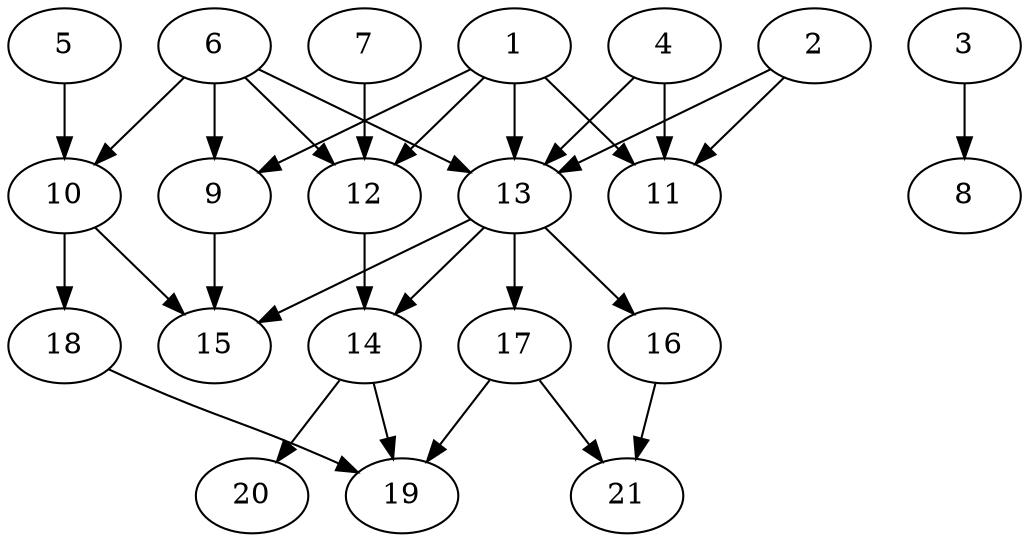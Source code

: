 // DAG (tier=2-normal, mode=compute, n=21, ccr=0.388, fat=0.697, density=0.528, regular=0.547, jump=0.129, mindata=524288, maxdata=8388608)
// DAG automatically generated by daggen at Sun Aug 24 16:33:33 2025
// /home/ermia/Project/Environments/daggen/bin/daggen --dot --ccr 0.388 --fat 0.697 --regular 0.547 --density 0.528 --jump 0.129 --mindata 524288 --maxdata 8388608 -n 21 
digraph G {
  1 [size="98892116014718255104", alpha="0.11", expect_size="49446058007359127552"]
  1 -> 9 [size ="171079419035648"]
  1 -> 11 [size ="171079419035648"]
  1 -> 12 [size ="171079419035648"]
  1 -> 13 [size ="171079419035648"]
  2 [size="3876385052611997", alpha="0.04", expect_size="1938192526305998"]
  2 -> 11 [size ="310811088125952"]
  2 -> 13 [size ="310811088125952"]
  3 [size="440952966169166348288", alpha="0.03", expect_size="220476483084583174144"]
  3 -> 8 [size ="463466305421312"]
  4 [size="353572662289964", alpha="0.07", expect_size="176786331144982"]
  4 -> 11 [size ="6334749605888"]
  4 -> 13 [size ="6334749605888"]
  5 [size="15069155834889332", alpha="0.18", expect_size="7534577917444666"]
  5 -> 10 [size ="539827762102272"]
  6 [size="227663966413078396928", alpha="0.19", expect_size="113831983206539198464"]
  6 -> 9 [size ="298276830052352"]
  6 -> 10 [size ="298276830052352"]
  6 -> 12 [size ="298276830052352"]
  6 -> 13 [size ="298276830052352"]
  7 [size="15971950455139680", alpha="0.06", expect_size="7985975227569840"]
  7 -> 12 [size ="401235979010048"]
  8 [size="21279618492374276", alpha="0.07", expect_size="10639809246187138"]
  9 [size="11405644576217000", alpha="0.13", expect_size="5702822288108500"]
  9 -> 15 [size ="494264970641408"]
  10 [size="4099200399074088", alpha="0.05", expect_size="2049600199537044"]
  10 -> 15 [size ="85470386061312"]
  10 -> 18 [size ="85470386061312"]
  11 [size="501768516763156", alpha="0.04", expect_size="250884258381578"]
  12 [size="2280548717423376", alpha="0.20", expect_size="1140274358711688"]
  12 -> 14 [size ="3544186880000"]
  13 [size="5178496918725923", alpha="0.04", expect_size="2589248459362961"]
  13 -> 14 [size ="164328435089408"]
  13 -> 15 [size ="164328435089408"]
  13 -> 16 [size ="164328435089408"]
  13 -> 17 [size ="164328435089408"]
  14 [size="567998954325408960", alpha="0.09", expect_size="283999477162704480"]
  14 -> 19 [size ="242712972361728"]
  14 -> 20 [size ="242712972361728"]
  15 [size="5135992773692658", alpha="0.04", expect_size="2567996386846329"]
  16 [size="732818527538060032", alpha="0.13", expect_size="366409263769030016"]
  16 -> 21 [size ="286196496334848"]
  17 [size="678968164882822", alpha="0.10", expect_size="339484082441411"]
  17 -> 19 [size ="21501688414208"]
  17 -> 21 [size ="21501688414208"]
  18 [size="12607958250371548", alpha="0.06", expect_size="6303979125185774"]
  18 -> 19 [size ="20023817011200"]
  19 [size="969187811262363", alpha="0.06", expect_size="484593905631181"]
  20 [size="772105918126638", alpha="0.16", expect_size="386052959063319"]
  21 [size="138676079582913312", alpha="0.03", expect_size="69338039791456656"]
}
